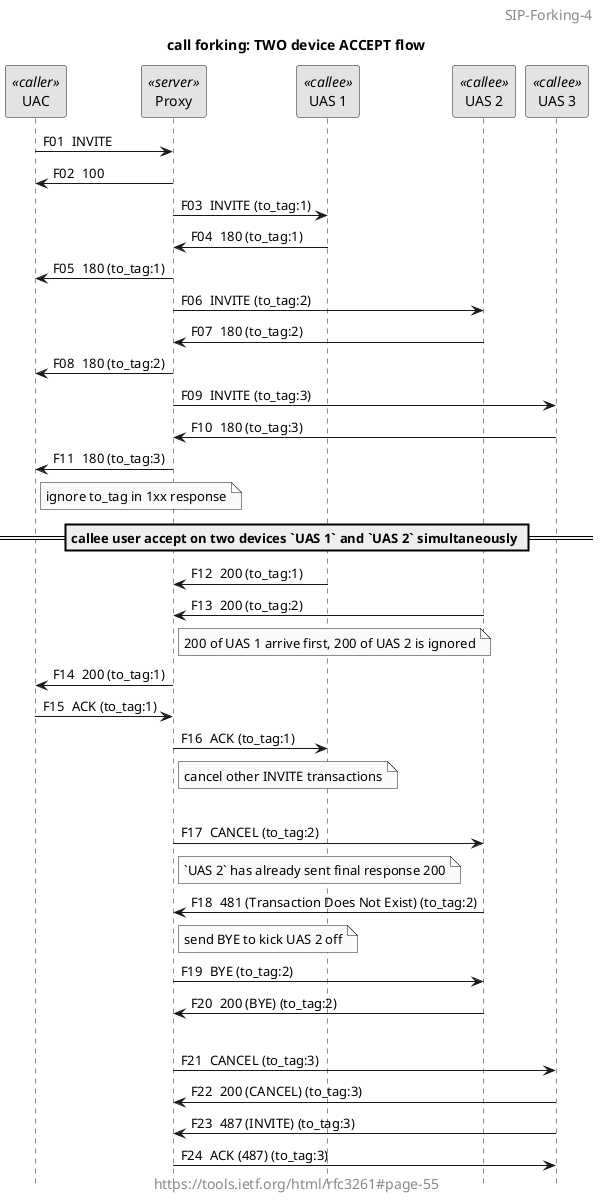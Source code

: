 @startuml
title call forking: TWO device ACCEPT flow

skinparam monochrome true
autonumber "F00 "
hide footbox
'skinparam BoxPadding 40

skinparam headerFontSize 14
header SIP-Forking-4

'box "caller"
participant "UAC" as Caller_UAC <<caller>>
'end box

'box "proxy"
participant "Proxy" as Proxy <<server>>
'end box

'box "callee"
participant "UAS 1" as Callee_UAS_1 <<callee>>
participant "UAS 2" as Callee_UAS_2 <<callee>>
participant "UAS 3" as Callee_UAS_3 <<callee>>
'end box

Caller_UAC -> Proxy: INVITE
Caller_UAC <- Proxy: 100

Proxy -> Callee_UAS_1: INVITE (to_tag:1)
Proxy <- Callee_UAS_1: 180 (to_tag:1)
Caller_UAC <- Proxy: 180 (to_tag:1)

Proxy -> Callee_UAS_2: INVITE (to_tag:2)
Proxy <- Callee_UAS_2: 180 (to_tag:2)
Caller_UAC <- Proxy: 180 (to_tag:2)

Proxy -> Callee_UAS_3: INVITE (to_tag:3)
Proxy <- Callee_UAS_3: 180 (to_tag:3)
Caller_UAC <- Proxy: 180 (to_tag:3)

note right of Caller_UAC: ignore to_tag in 1xx response

== callee user accept on two devices `UAS 1` and `UAS 2` simultaneously ==

Proxy <- Callee_UAS_1: 200 (to_tag:1)
Proxy <- Callee_UAS_2: 200 (to_tag:2)
note right of Proxy: 200 of UAS 1 arrive first, 200 of UAS 2 is ignored
Caller_UAC <- Proxy: 200 (to_tag:1)
Caller_UAC -> Proxy: ACK (to_tag:1)
Proxy -> Callee_UAS_1: ACK (to_tag:1)
note right of Proxy: cancel other INVITE transactions
|||
Proxy -> Callee_UAS_2: CANCEL (to_tag:2)
note right of Proxy: `UAS 2` has already sent final response 200
Proxy <- Callee_UAS_2: 481 (Transaction Does Not Exist) (to_tag:2)
note right of Proxy: send BYE to kick UAS 2 off 
Proxy -> Callee_UAS_2: BYE (to_tag:2)
Proxy <- Callee_UAS_2: 200 (BYE) (to_tag:2)
|||
Proxy -> Callee_UAS_3: CANCEL (to_tag:3)
Proxy <- Callee_UAS_3: 200 (CANCEL) (to_tag:3)
Proxy <- Callee_UAS_3: 487 (INVITE) (to_tag:3)
Proxy -> Callee_UAS_3: ACK (487) (to_tag:3)

skinparam footerFontSize 14
footer https://tools.ietf.org/html/rfc3261#page-55

@enduml
